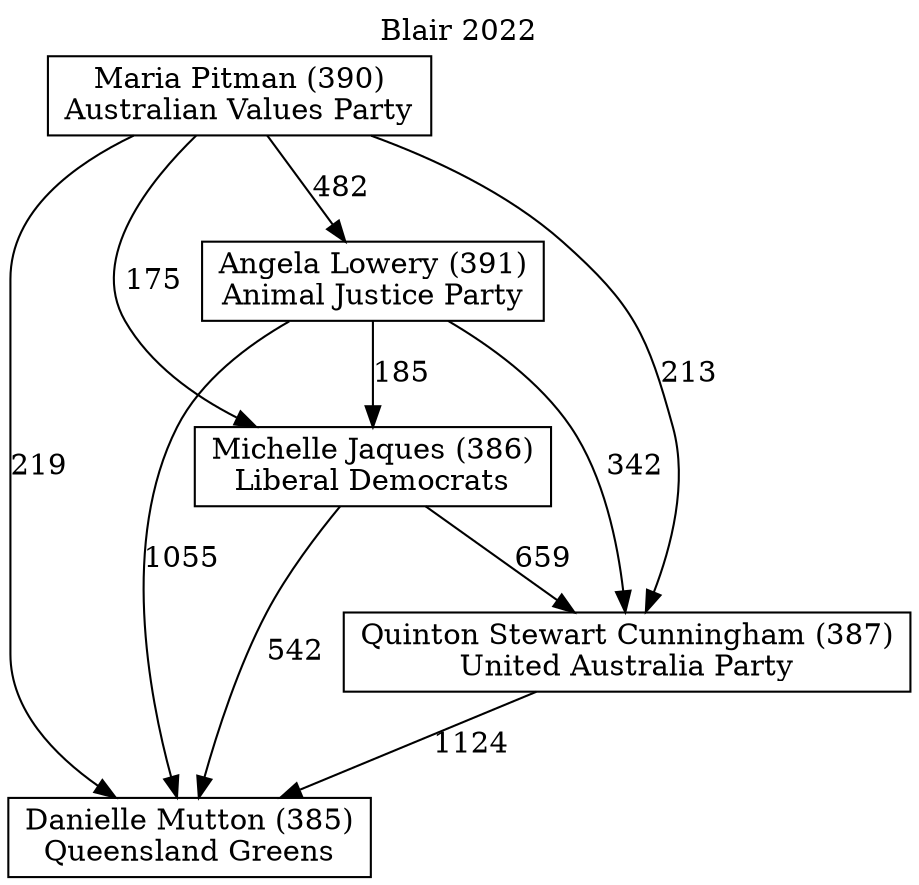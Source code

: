 // House preference flow
digraph "Danielle Mutton (385)_Blair_2022" {
	graph [label="Blair 2022" labelloc=t mclimit=10]
	node [shape=box]
	"Maria Pitman (390)" [label="Maria Pitman (390)
Australian Values Party"]
	"Danielle Mutton (385)" [label="Danielle Mutton (385)
Queensland Greens"]
	"Michelle Jaques (386)" [label="Michelle Jaques (386)
Liberal Democrats"]
	"Angela Lowery (391)" [label="Angela Lowery (391)
Animal Justice Party"]
	"Quinton Stewart Cunningham (387)" [label="Quinton Stewart Cunningham (387)
United Australia Party"]
	"Michelle Jaques (386)" -> "Quinton Stewart Cunningham (387)" [label=659]
	"Quinton Stewart Cunningham (387)" -> "Danielle Mutton (385)" [label=1124]
	"Angela Lowery (391)" -> "Danielle Mutton (385)" [label=1055]
	"Angela Lowery (391)" -> "Michelle Jaques (386)" [label=185]
	"Maria Pitman (390)" -> "Danielle Mutton (385)" [label=219]
	"Maria Pitman (390)" -> "Quinton Stewart Cunningham (387)" [label=213]
	"Angela Lowery (391)" -> "Quinton Stewart Cunningham (387)" [label=342]
	"Maria Pitman (390)" -> "Michelle Jaques (386)" [label=175]
	"Maria Pitman (390)" -> "Angela Lowery (391)" [label=482]
	"Michelle Jaques (386)" -> "Danielle Mutton (385)" [label=542]
}
